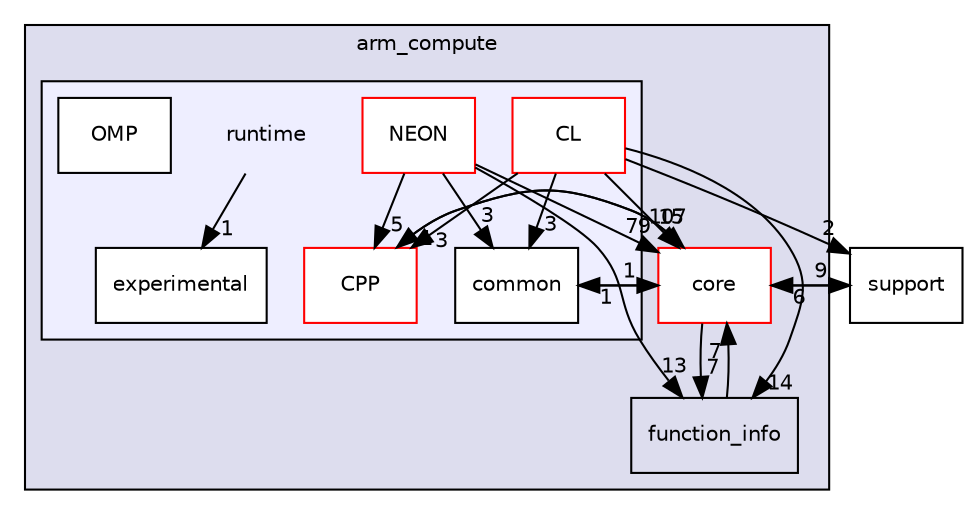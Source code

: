 digraph "arm_compute/runtime" {
  compound=true
  node [ fontsize="10", fontname="Helvetica"];
  edge [ labelfontsize="10", labelfontname="Helvetica"];
  subgraph clusterdir_214608ef36d61442cb2b0c1c4e9a7def {
    graph [ bgcolor="#ddddee", pencolor="black", label="arm_compute" fontname="Helvetica", fontsize="10", URL="dir_214608ef36d61442cb2b0c1c4e9a7def.xhtml"]
  dir_1fb090f0c6070330bfaccc4236d3ca0d [shape=box label="core" fillcolor="white" style="filled" color="red" URL="dir_1fb090f0c6070330bfaccc4236d3ca0d.xhtml"];
  dir_c9636d973c877190ddc5121fa1f43c4f [shape=box label="function_info" URL="dir_c9636d973c877190ddc5121fa1f43c4f.xhtml"];
  subgraph clusterdir_8bc26130589aa16388b5a02f17abf2c2 {
    graph [ bgcolor="#eeeeff", pencolor="black", label="" URL="dir_8bc26130589aa16388b5a02f17abf2c2.xhtml"];
    dir_8bc26130589aa16388b5a02f17abf2c2 [shape=plaintext label="runtime"];
  dir_b986aa98f9b6490bb4fc7918500346fb [shape=box label="CL" fillcolor="white" style="filled" color="red" URL="dir_b986aa98f9b6490bb4fc7918500346fb.xhtml"];
  dir_b9621ae687ab229876c54f8c2df20e15 [shape=box label="common" fillcolor="white" style="filled" URL="dir_b9621ae687ab229876c54f8c2df20e15.xhtml"];
  dir_b496024afd63bafbf4e8da80d7d3a81a [shape=box label="CPP" fillcolor="white" style="filled" color="red" URL="dir_b496024afd63bafbf4e8da80d7d3a81a.xhtml"];
  dir_f65747a71076b8acf344f803a66a39b1 [shape=box label="experimental" fillcolor="white" style="filled" URL="dir_f65747a71076b8acf344f803a66a39b1.xhtml"];
  dir_65e289039e1347f87d412b0a1b1a312c [shape=box label="NEON" fillcolor="white" style="filled" color="red" URL="dir_65e289039e1347f87d412b0a1b1a312c.xhtml"];
  dir_b88a6d23833cc7e200916be8af5e3057 [shape=box label="OMP" fillcolor="white" style="filled" URL="dir_b88a6d23833cc7e200916be8af5e3057.xhtml"];
  }
  }
  dir_5815af820a9cc9481f1d0990a0d60286 [shape=box label="support" URL="dir_5815af820a9cc9481f1d0990a0d60286.xhtml"];
  dir_65e289039e1347f87d412b0a1b1a312c->dir_1fb090f0c6070330bfaccc4236d3ca0d [headlabel="79", labeldistance=1.5 headhref="dir_000074_000001.xhtml"];
  dir_65e289039e1347f87d412b0a1b1a312c->dir_b496024afd63bafbf4e8da80d7d3a81a [headlabel="5", labeldistance=1.5 headhref="dir_000074_000072.xhtml"];
  dir_65e289039e1347f87d412b0a1b1a312c->dir_b9621ae687ab229876c54f8c2df20e15 [headlabel="3", labeldistance=1.5 headhref="dir_000074_000071.xhtml"];
  dir_65e289039e1347f87d412b0a1b1a312c->dir_c9636d973c877190ddc5121fa1f43c4f [headlabel="13", labeldistance=1.5 headhref="dir_000074_000061.xhtml"];
  dir_8bc26130589aa16388b5a02f17abf2c2->dir_f65747a71076b8acf344f803a66a39b1 [headlabel="1", labeldistance=1.5 headhref="dir_000006_000015.xhtml"];
  dir_b496024afd63bafbf4e8da80d7d3a81a->dir_1fb090f0c6070330bfaccc4236d3ca0d [headlabel="15", labeldistance=1.5 headhref="dir_000072_000001.xhtml"];
  dir_c9636d973c877190ddc5121fa1f43c4f->dir_1fb090f0c6070330bfaccc4236d3ca0d [headlabel="7", labeldistance=1.5 headhref="dir_000061_000001.xhtml"];
  dir_1fb090f0c6070330bfaccc4236d3ca0d->dir_5815af820a9cc9481f1d0990a0d60286 [headlabel="9", labeldistance=1.5 headhref="dir_000001_000031.xhtml"];
  dir_1fb090f0c6070330bfaccc4236d3ca0d->dir_c9636d973c877190ddc5121fa1f43c4f [headlabel="7", labeldistance=1.5 headhref="dir_000001_000061.xhtml"];
  dir_1fb090f0c6070330bfaccc4236d3ca0d->dir_b496024afd63bafbf4e8da80d7d3a81a [headlabel="1", labeldistance=1.5 headhref="dir_000001_000072.xhtml"];
  dir_1fb090f0c6070330bfaccc4236d3ca0d->dir_b9621ae687ab229876c54f8c2df20e15 [headlabel="1", labeldistance=1.5 headhref="dir_000001_000071.xhtml"];
  dir_5815af820a9cc9481f1d0990a0d60286->dir_1fb090f0c6070330bfaccc4236d3ca0d [headlabel="6", labeldistance=1.5 headhref="dir_000031_000001.xhtml"];
  dir_b9621ae687ab229876c54f8c2df20e15->dir_1fb090f0c6070330bfaccc4236d3ca0d [headlabel="1", labeldistance=1.5 headhref="dir_000071_000001.xhtml"];
  dir_b986aa98f9b6490bb4fc7918500346fb->dir_1fb090f0c6070330bfaccc4236d3ca0d [headlabel="107", labeldistance=1.5 headhref="dir_000007_000001.xhtml"];
  dir_b986aa98f9b6490bb4fc7918500346fb->dir_5815af820a9cc9481f1d0990a0d60286 [headlabel="2", labeldistance=1.5 headhref="dir_000007_000031.xhtml"];
  dir_b986aa98f9b6490bb4fc7918500346fb->dir_c9636d973c877190ddc5121fa1f43c4f [headlabel="14", labeldistance=1.5 headhref="dir_000007_000061.xhtml"];
  dir_b986aa98f9b6490bb4fc7918500346fb->dir_b496024afd63bafbf4e8da80d7d3a81a [headlabel="3", labeldistance=1.5 headhref="dir_000007_000072.xhtml"];
  dir_b986aa98f9b6490bb4fc7918500346fb->dir_b9621ae687ab229876c54f8c2df20e15 [headlabel="3", labeldistance=1.5 headhref="dir_000007_000071.xhtml"];
}
